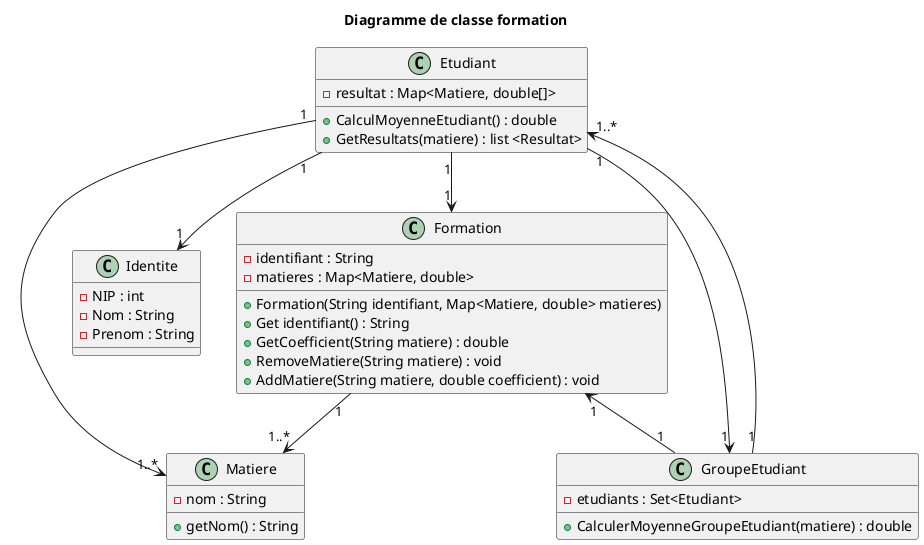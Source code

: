 @startuml diagramme de classe formation
title Diagramme de classe formation
class Etudiant {
    - resultat : Map<Matiere, double[]>
    + CalculMoyenneEtudiant() : double
    + GetResultats(matiere) : list <Resultat>
}

class Matiere {
    - nom : String
    + getNom() : String
}

class Identite {
    - NIP : int
    - Nom : String
    - Prenom : String
}

class Formation {
    - identifiant : String
    - matieres : Map<Matiere, double>
    + Formation(String identifiant, Map<Matiere, double> matieres)
    + Get identifiant() : String
    + GetCoefficient(String matiere) : double
    + RemoveMatiere(String matiere) : void
    + AddMatiere(String matiere, double coefficient) : void
}

class GroupeEtudiant {
    - etudiants : Set<Etudiant>
    + CalculerMoyenneGroupeEtudiant(matiere) : double
}

Etudiant "1" --> "1" Identite
Etudiant "1" --> "1..*" Matiere
Etudiant "1" --> "1" Formation
Formation "1" --> "1..*" Matiere
Formation "1" <-- "1" GroupeEtudiant
Etudiant "1" --> "1" GroupeEtudiant
GroupeEtudiant "1" --> "1..*" Etudiant


@enduml